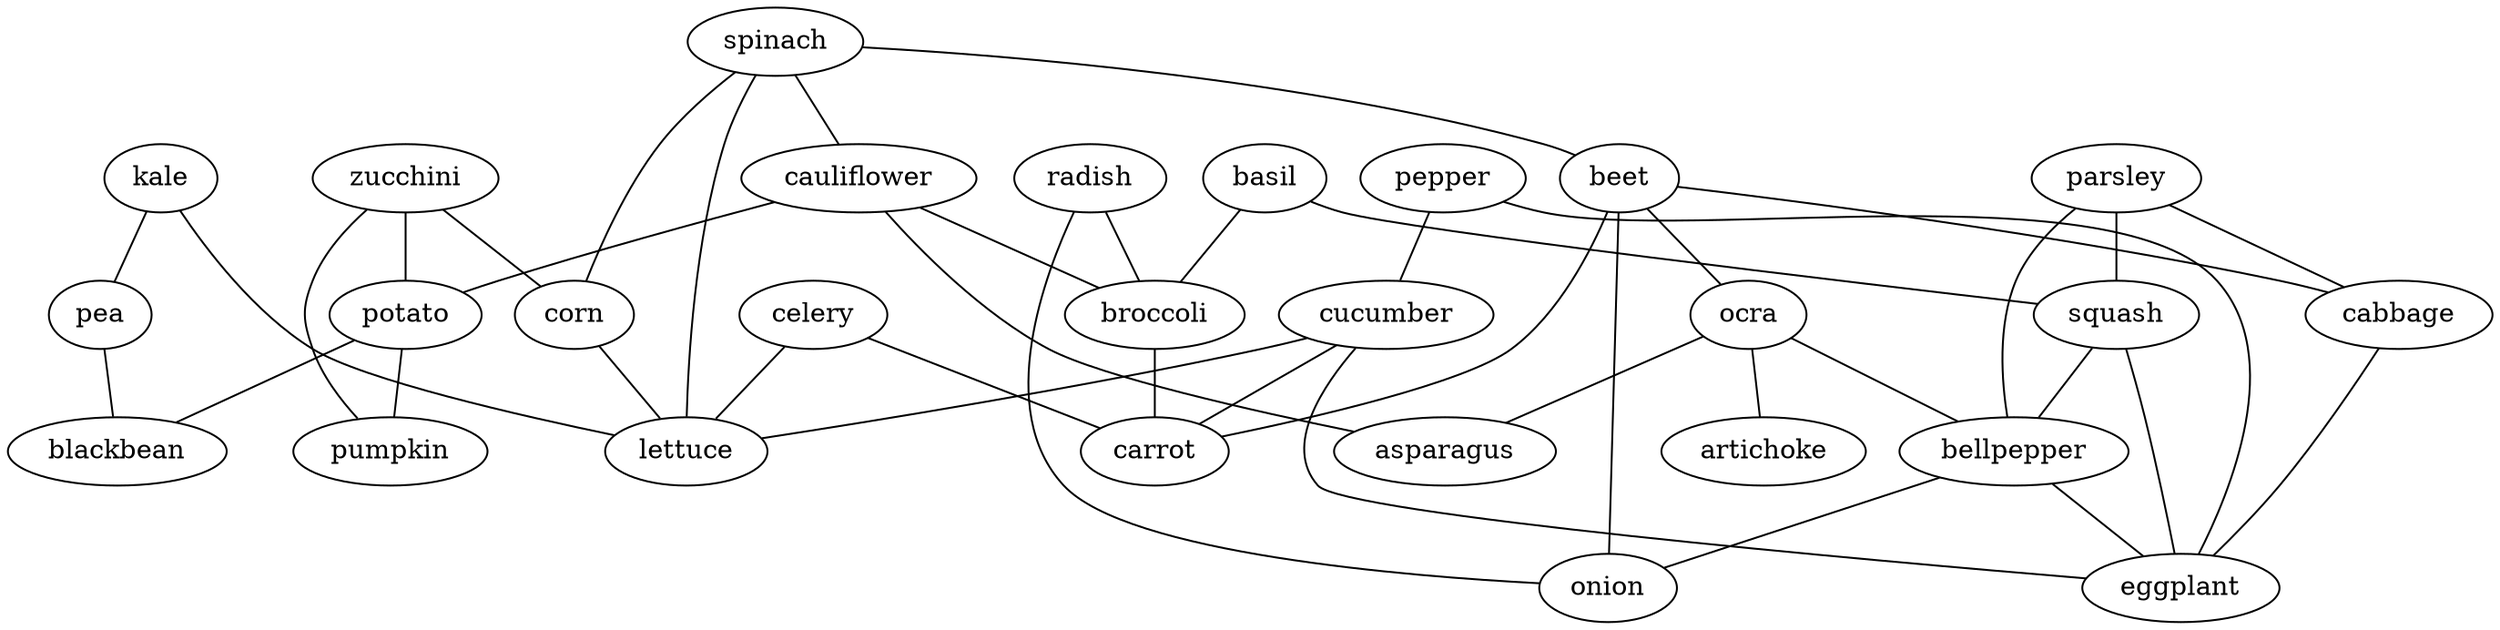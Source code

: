 strict graph G {
kale;
radish;
spinach;
parsley;
celery;
beet;
basil;
pea;
zucchini;
pepper;
cauliflower;
corn;
ocra;
squash;
cucumber;
cabbage;
broccoli;
bellpepper;
onion;
lettuce;
asparagus;
potato;
blackbean;
carrot;
eggplant;
pumpkin;
artichoke;
kale -- lettuce  [weight=1];
kale -- pea  [weight=1];
radish -- broccoli  [weight=1];
radish -- onion  [weight=1];
spinach -- lettuce  [weight=1];
spinach -- corn  [weight=1];
spinach -- beet  [weight=1];
spinach -- cauliflower  [weight=1];
parsley -- cabbage  [weight=1];
parsley -- bellpepper  [weight=1];
parsley -- squash  [weight=1];
celery -- lettuce  [weight=1];
celery -- carrot  [weight=1];
beet -- onion  [weight=1];
beet -- ocra  [weight=1];
beet -- carrot  [weight=1];
beet -- cabbage  [weight=1];
basil -- broccoli  [weight=1];
basil -- squash  [weight=1];
pea -- blackbean  [weight=1];
zucchini -- pumpkin  [weight=1];
zucchini -- corn  [weight=1];
zucchini -- potato  [weight=1];
pepper -- cucumber  [weight=1];
pepper -- eggplant  [weight=1];
cauliflower -- potato  [weight=1];
cauliflower -- asparagus  [weight=1];
cauliflower -- broccoli  [weight=1];
corn -- lettuce  [weight=1];
ocra -- bellpepper  [weight=1];
ocra -- asparagus  [weight=1];
ocra -- artichoke  [weight=1];
squash -- bellpepper  [weight=1];
squash -- eggplant  [weight=1];
cucumber -- lettuce  [weight=1];
cucumber -- carrot  [weight=1];
cucumber -- eggplant  [weight=1];
cabbage -- eggplant  [weight=1];
broccoli -- carrot  [weight=1];
bellpepper -- onion  [weight=1];
bellpepper -- eggplant  [weight=1];
potato -- pumpkin  [weight=1];
potato -- blackbean  [weight=1];
}
